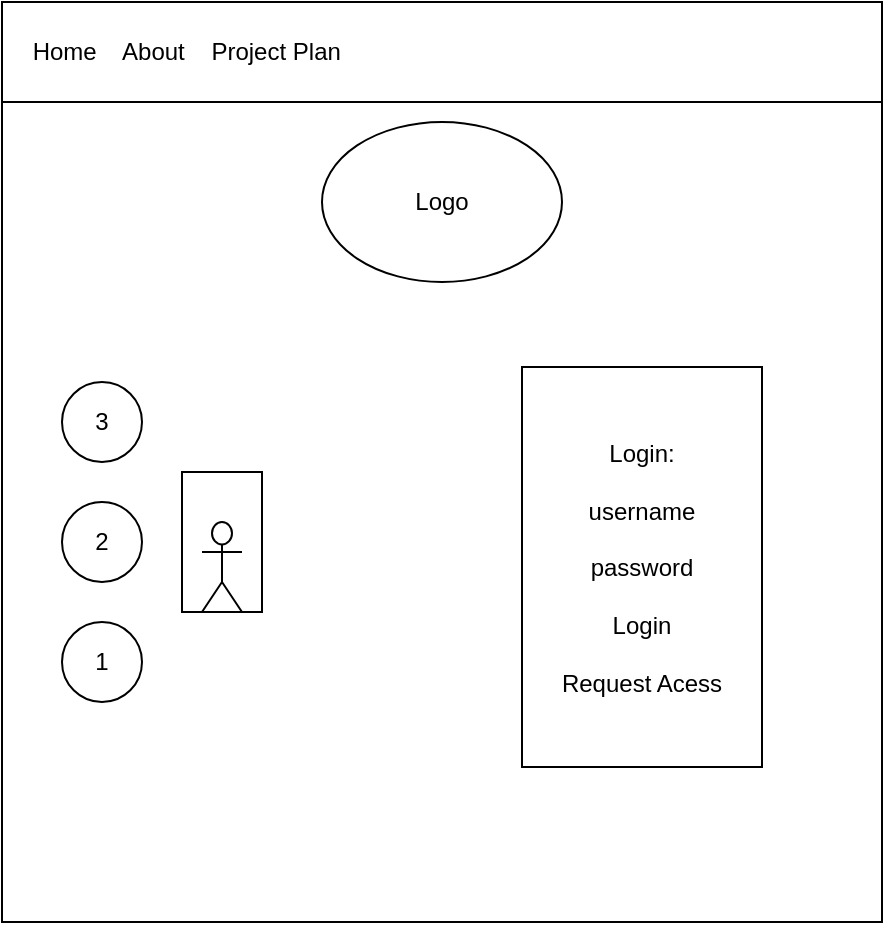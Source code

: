 <mxfile version="24.3.1" type="github">
  <diagram name="Page-1" id="92U2x0UfFZNvNGqr16Wk">
    <mxGraphModel dx="1313" dy="705" grid="1" gridSize="10" guides="1" tooltips="1" connect="1" arrows="1" fold="1" page="1" pageScale="1" pageWidth="850" pageHeight="1100" math="0" shadow="0">
      <root>
        <mxCell id="0" />
        <mxCell id="1" parent="0" />
        <mxCell id="7gHKtNjvo82hkKQY9sUr-1" value="" style="rounded=0;whiteSpace=wrap;html=1;" vertex="1" parent="1">
          <mxGeometry x="40" y="40" width="440" height="460" as="geometry" />
        </mxCell>
        <mxCell id="7gHKtNjvo82hkKQY9sUr-2" value="&amp;nbsp; &amp;nbsp; Home&amp;nbsp; &amp;nbsp; About&amp;nbsp; &amp;nbsp; Project Plan" style="rounded=0;whiteSpace=wrap;html=1;align=left;" vertex="1" parent="1">
          <mxGeometry x="40" y="40" width="440" height="50" as="geometry" />
        </mxCell>
        <mxCell id="7gHKtNjvo82hkKQY9sUr-4" value="Logo" style="ellipse;whiteSpace=wrap;html=1;" vertex="1" parent="1">
          <mxGeometry x="200" y="100" width="120" height="80" as="geometry" />
        </mxCell>
        <mxCell id="7gHKtNjvo82hkKQY9sUr-5" value="3" style="ellipse;whiteSpace=wrap;html=1;aspect=fixed;" vertex="1" parent="1">
          <mxGeometry x="70" y="230" width="40" height="40" as="geometry" />
        </mxCell>
        <mxCell id="7gHKtNjvo82hkKQY9sUr-6" value="1" style="ellipse;whiteSpace=wrap;html=1;aspect=fixed;" vertex="1" parent="1">
          <mxGeometry x="70" y="350" width="40" height="40" as="geometry" />
        </mxCell>
        <mxCell id="7gHKtNjvo82hkKQY9sUr-7" value="2" style="ellipse;whiteSpace=wrap;html=1;aspect=fixed;" vertex="1" parent="1">
          <mxGeometry x="70" y="290" width="40" height="40" as="geometry" />
        </mxCell>
        <mxCell id="7gHKtNjvo82hkKQY9sUr-9" value="" style="rounded=0;whiteSpace=wrap;html=1;" vertex="1" parent="1">
          <mxGeometry x="130" y="275" width="40" height="70" as="geometry" />
        </mxCell>
        <mxCell id="7gHKtNjvo82hkKQY9sUr-10" value="" style="shape=umlActor;verticalLabelPosition=bottom;verticalAlign=top;html=1;outlineConnect=0;" vertex="1" parent="1">
          <mxGeometry x="140" y="300" width="20" height="45" as="geometry" />
        </mxCell>
        <mxCell id="7gHKtNjvo82hkKQY9sUr-11" value="Login:&lt;div&gt;&lt;br&gt;&lt;/div&gt;&lt;div&gt;username&lt;br&gt;&lt;br&gt;password&lt;br&gt;&lt;br&gt;Login&lt;br&gt;&lt;br&gt;Request Acess&lt;/div&gt;" style="rounded=0;whiteSpace=wrap;html=1;" vertex="1" parent="1">
          <mxGeometry x="300" y="222.5" width="120" height="200" as="geometry" />
        </mxCell>
      </root>
    </mxGraphModel>
  </diagram>
</mxfile>
